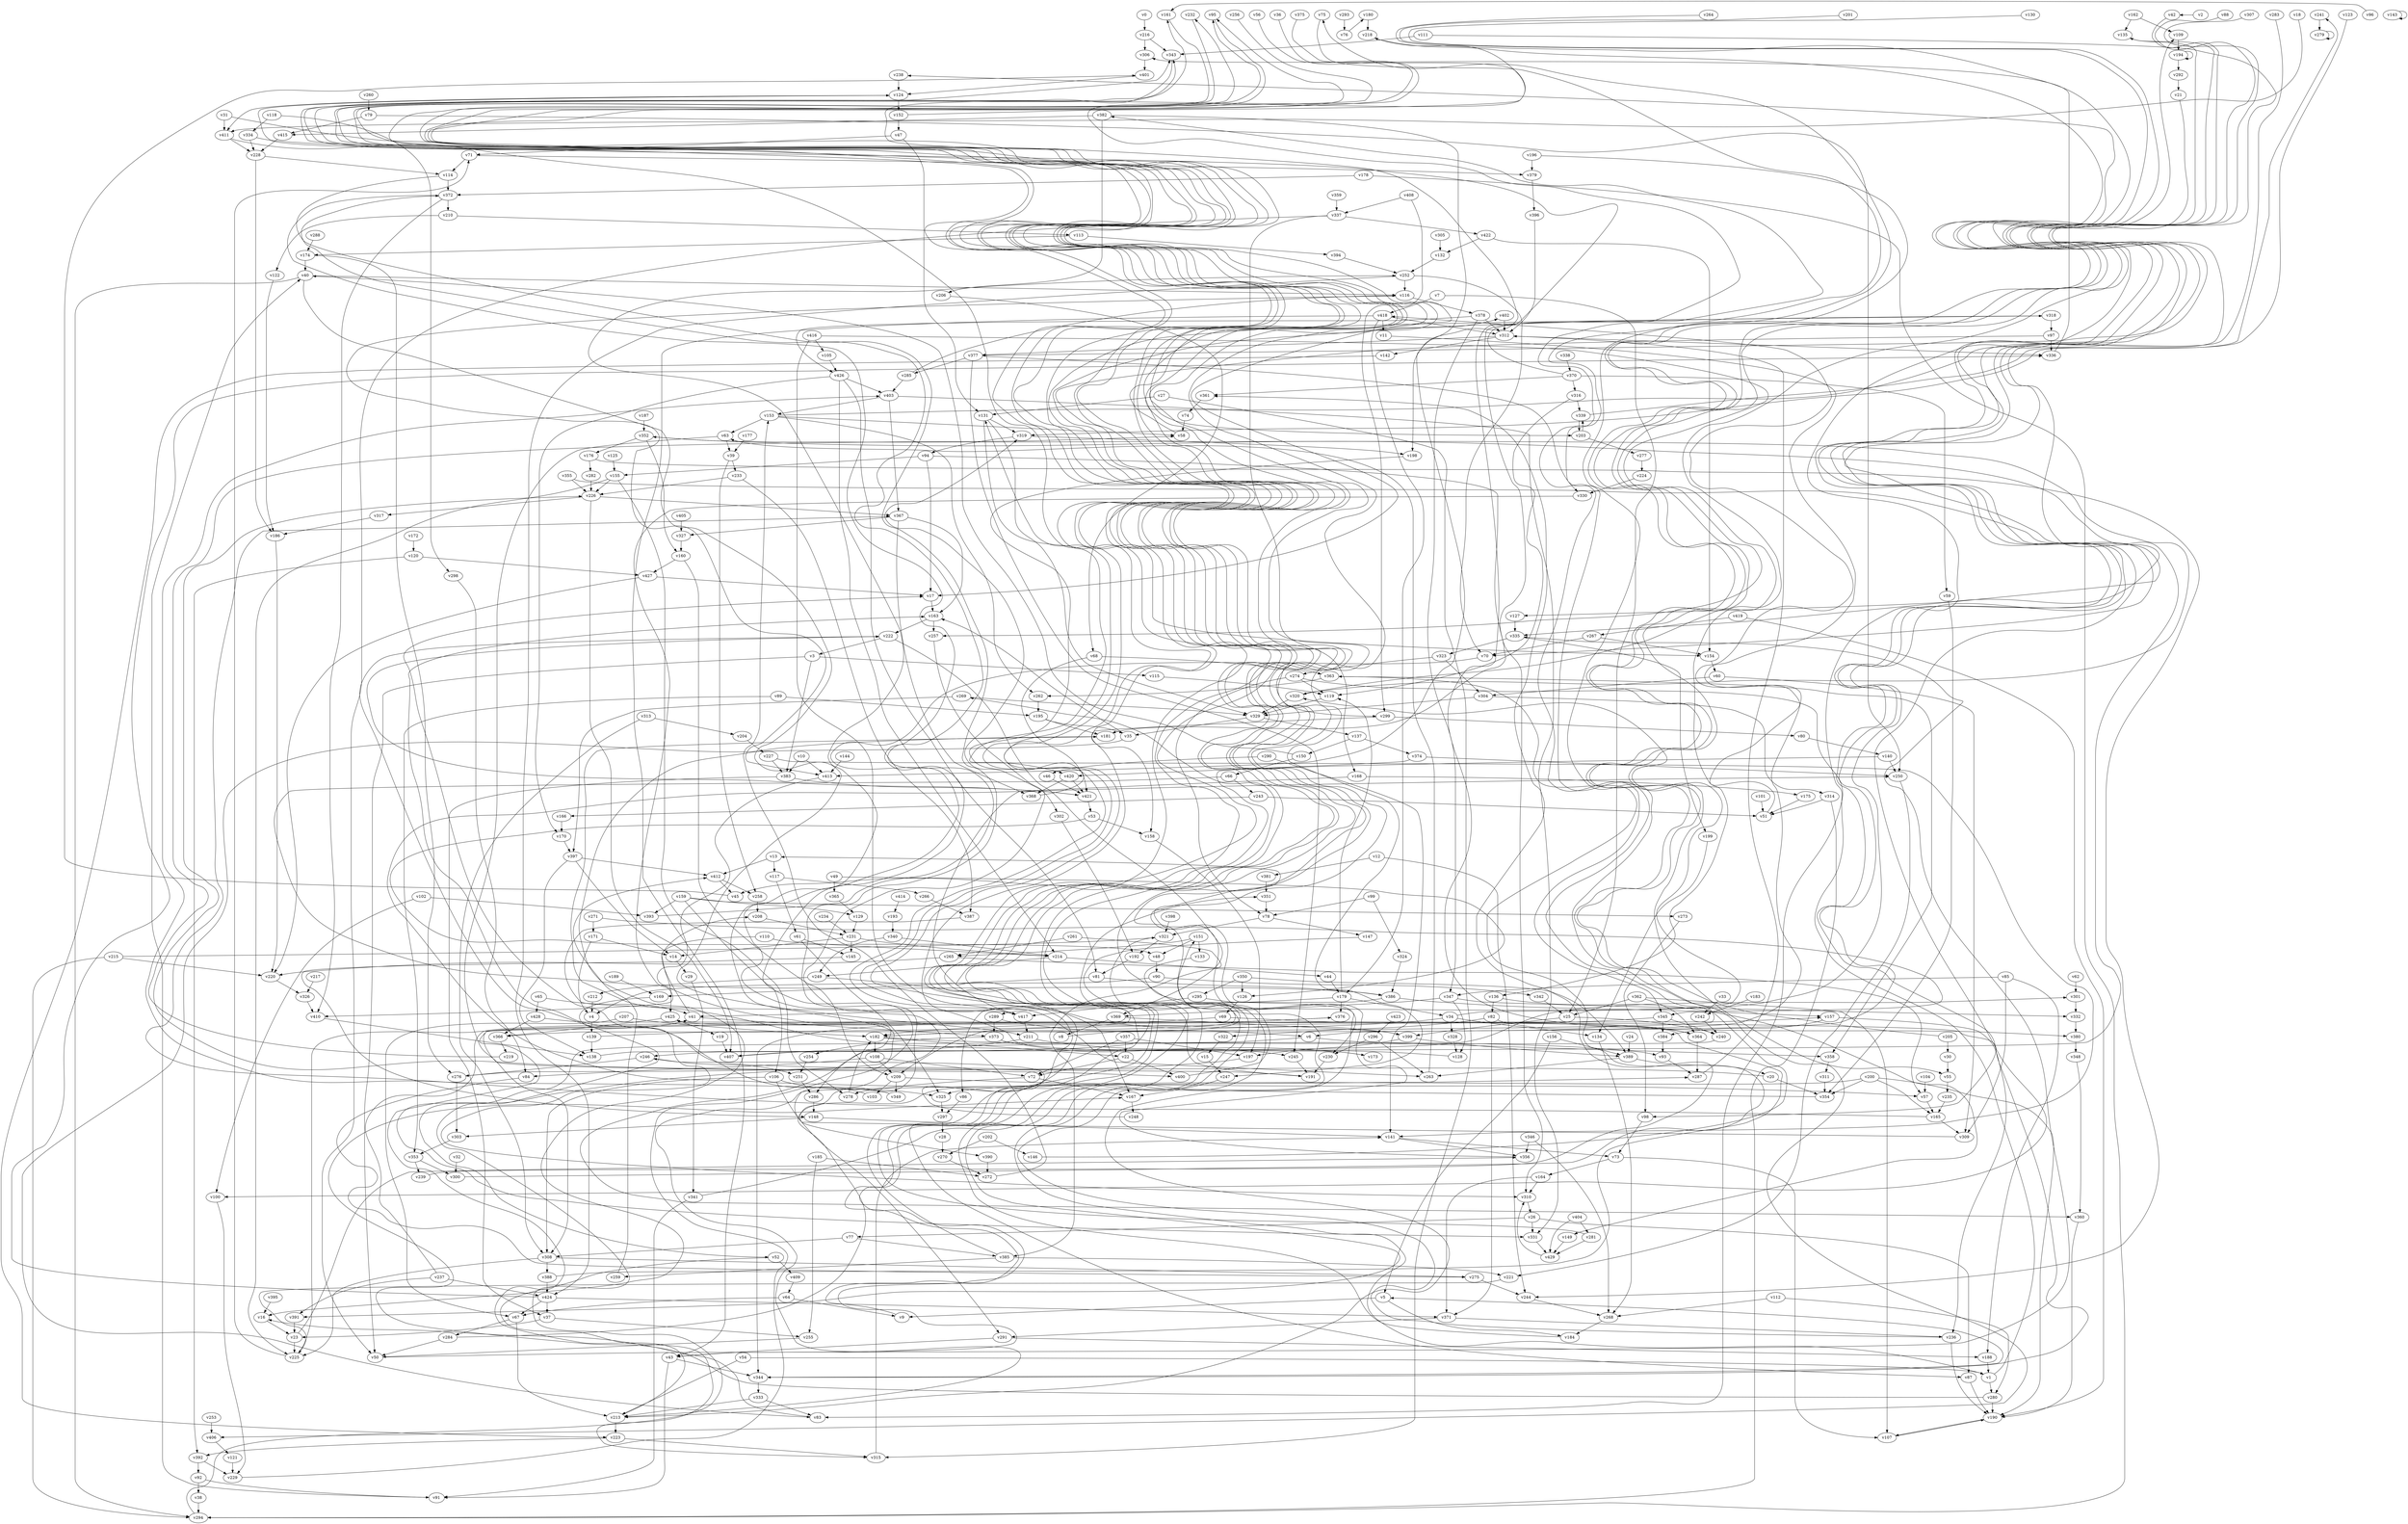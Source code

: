 // Benchmark game 634 - 430 vertices
// time_bound: 91
// targets: v110
digraph G {
    v0 [name="v0", player=0];
    v1 [name="v1", player=1];
    v2 [name="v2", player=0];
    v3 [name="v3", player=1];
    v4 [name="v4", player=1];
    v5 [name="v5", player=1];
    v6 [name="v6", player=1];
    v7 [name="v7", player=1];
    v8 [name="v8", player=0];
    v9 [name="v9", player=0];
    v10 [name="v10", player=1];
    v11 [name="v11", player=0];
    v12 [name="v12", player=0];
    v13 [name="v13", player=0];
    v14 [name="v14", player=1];
    v15 [name="v15", player=0];
    v16 [name="v16", player=0];
    v17 [name="v17", player=1];
    v18 [name="v18", player=0];
    v19 [name="v19", player=0];
    v20 [name="v20", player=1];
    v21 [name="v21", player=1];
    v22 [name="v22", player=0];
    v23 [name="v23", player=1];
    v24 [name="v24", player=1];
    v25 [name="v25", player=0];
    v26 [name="v26", player=0];
    v27 [name="v27", player=0];
    v28 [name="v28", player=1];
    v29 [name="v29", player=1];
    v30 [name="v30", player=0];
    v31 [name="v31", player=0];
    v32 [name="v32", player=1];
    v33 [name="v33", player=0];
    v34 [name="v34", player=1];
    v35 [name="v35", player=1];
    v36 [name="v36", player=1];
    v37 [name="v37", player=1];
    v38 [name="v38", player=1];
    v39 [name="v39", player=0];
    v40 [name="v40", player=0];
    v41 [name="v41", player=0];
    v42 [name="v42", player=0];
    v43 [name="v43", player=1];
    v44 [name="v44", player=1];
    v45 [name="v45", player=1];
    v46 [name="v46", player=0];
    v47 [name="v47", player=1];
    v48 [name="v48", player=0];
    v49 [name="v49", player=1];
    v50 [name="v50", player=0];
    v51 [name="v51", player=0];
    v52 [name="v52", player=0];
    v53 [name="v53", player=1];
    v54 [name="v54", player=1];
    v55 [name="v55", player=1];
    v56 [name="v56", player=0];
    v57 [name="v57", player=1];
    v58 [name="v58", player=0];
    v59 [name="v59", player=1];
    v60 [name="v60", player=1];
    v61 [name="v61", player=1];
    v62 [name="v62", player=0];
    v63 [name="v63", player=1];
    v64 [name="v64", player=1];
    v65 [name="v65", player=0];
    v66 [name="v66", player=1];
    v67 [name="v67", player=0];
    v68 [name="v68", player=1];
    v69 [name="v69", player=0];
    v70 [name="v70", player=0];
    v71 [name="v71", player=1];
    v72 [name="v72", player=0];
    v73 [name="v73", player=1];
    v74 [name="v74", player=0];
    v75 [name="v75", player=0];
    v76 [name="v76", player=0];
    v77 [name="v77", player=0];
    v78 [name="v78", player=0];
    v79 [name="v79", player=0];
    v80 [name="v80", player=0];
    v81 [name="v81", player=0];
    v82 [name="v82", player=1];
    v83 [name="v83", player=1];
    v84 [name="v84", player=0];
    v85 [name="v85", player=1];
    v86 [name="v86", player=1];
    v87 [name="v87", player=0];
    v88 [name="v88", player=1];
    v89 [name="v89", player=1];
    v90 [name="v90", player=1];
    v91 [name="v91", player=1];
    v92 [name="v92", player=0];
    v93 [name="v93", player=0];
    v94 [name="v94", player=0];
    v95 [name="v95", player=1];
    v96 [name="v96", player=1];
    v97 [name="v97", player=0];
    v98 [name="v98", player=0];
    v99 [name="v99", player=1];
    v100 [name="v100", player=0];
    v101 [name="v101", player=1];
    v102 [name="v102", player=0];
    v103 [name="v103", player=0];
    v104 [name="v104", player=0];
    v105 [name="v105", player=0];
    v106 [name="v106", player=1];
    v107 [name="v107", player=0];
    v108 [name="v108", player=0];
    v109 [name="v109", player=1];
    v110 [name="v110", player=0, target=1];
    v111 [name="v111", player=1];
    v112 [name="v112", player=0];
    v113 [name="v113", player=0];
    v114 [name="v114", player=1];
    v115 [name="v115", player=1];
    v116 [name="v116", player=0];
    v117 [name="v117", player=1];
    v118 [name="v118", player=0];
    v119 [name="v119", player=0];
    v120 [name="v120", player=1];
    v121 [name="v121", player=0];
    v122 [name="v122", player=1];
    v123 [name="v123", player=1];
    v124 [name="v124", player=0];
    v125 [name="v125", player=0];
    v126 [name="v126", player=1];
    v127 [name="v127", player=1];
    v128 [name="v128", player=0];
    v129 [name="v129", player=0];
    v130 [name="v130", player=0];
    v131 [name="v131", player=0];
    v132 [name="v132", player=1];
    v133 [name="v133", player=1];
    v134 [name="v134", player=1];
    v135 [name="v135", player=1];
    v136 [name="v136", player=0];
    v137 [name="v137", player=0];
    v138 [name="v138", player=1];
    v139 [name="v139", player=0];
    v140 [name="v140", player=1];
    v141 [name="v141", player=1];
    v142 [name="v142", player=0];
    v143 [name="v143", player=0];
    v144 [name="v144", player=0];
    v145 [name="v145", player=1];
    v146 [name="v146", player=0];
    v147 [name="v147", player=0];
    v148 [name="v148", player=1];
    v149 [name="v149", player=1];
    v150 [name="v150", player=1];
    v151 [name="v151", player=0];
    v152 [name="v152", player=0];
    v153 [name="v153", player=1];
    v154 [name="v154", player=0];
    v155 [name="v155", player=1];
    v156 [name="v156", player=1];
    v157 [name="v157", player=0];
    v158 [name="v158", player=1];
    v159 [name="v159", player=1];
    v160 [name="v160", player=1];
    v161 [name="v161", player=1];
    v162 [name="v162", player=0];
    v163 [name="v163", player=0];
    v164 [name="v164", player=1];
    v165 [name="v165", player=1];
    v166 [name="v166", player=0];
    v167 [name="v167", player=1];
    v168 [name="v168", player=1];
    v169 [name="v169", player=0];
    v170 [name="v170", player=0];
    v171 [name="v171", player=0];
    v172 [name="v172", player=1];
    v173 [name="v173", player=1];
    v174 [name="v174", player=0];
    v175 [name="v175", player=0];
    v176 [name="v176", player=1];
    v177 [name="v177", player=0];
    v178 [name="v178", player=0];
    v179 [name="v179", player=1];
    v180 [name="v180", player=0];
    v181 [name="v181", player=0];
    v182 [name="v182", player=1];
    v183 [name="v183", player=1];
    v184 [name="v184", player=1];
    v185 [name="v185", player=1];
    v186 [name="v186", player=0];
    v187 [name="v187", player=0];
    v188 [name="v188", player=1];
    v189 [name="v189", player=1];
    v190 [name="v190", player=1];
    v191 [name="v191", player=1];
    v192 [name="v192", player=0];
    v193 [name="v193", player=1];
    v194 [name="v194", player=1];
    v195 [name="v195", player=1];
    v196 [name="v196", player=1];
    v197 [name="v197", player=0];
    v198 [name="v198", player=0];
    v199 [name="v199", player=0];
    v200 [name="v200", player=1];
    v201 [name="v201", player=1];
    v202 [name="v202", player=0];
    v203 [name="v203", player=0];
    v204 [name="v204", player=0];
    v205 [name="v205", player=1];
    v206 [name="v206", player=0];
    v207 [name="v207", player=1];
    v208 [name="v208", player=1];
    v209 [name="v209", player=0];
    v210 [name="v210", player=1];
    v211 [name="v211", player=1];
    v212 [name="v212", player=0];
    v213 [name="v213", player=0];
    v214 [name="v214", player=0];
    v215 [name="v215", player=1];
    v216 [name="v216", player=1];
    v217 [name="v217", player=0];
    v218 [name="v218", player=1];
    v219 [name="v219", player=1];
    v220 [name="v220", player=1];
    v221 [name="v221", player=1];
    v222 [name="v222", player=0];
    v223 [name="v223", player=1];
    v224 [name="v224", player=0];
    v225 [name="v225", player=0];
    v226 [name="v226", player=0];
    v227 [name="v227", player=1];
    v228 [name="v228", player=0];
    v229 [name="v229", player=1];
    v230 [name="v230", player=0];
    v231 [name="v231", player=0];
    v232 [name="v232", player=1];
    v233 [name="v233", player=1];
    v234 [name="v234", player=0];
    v235 [name="v235", player=0];
    v236 [name="v236", player=0];
    v237 [name="v237", player=1];
    v238 [name="v238", player=1];
    v239 [name="v239", player=1];
    v240 [name="v240", player=1];
    v241 [name="v241", player=0];
    v242 [name="v242", player=0];
    v243 [name="v243", player=1];
    v244 [name="v244", player=0];
    v245 [name="v245", player=1];
    v246 [name="v246", player=1];
    v247 [name="v247", player=1];
    v248 [name="v248", player=1];
    v249 [name="v249", player=1];
    v250 [name="v250", player=1];
    v251 [name="v251", player=0];
    v252 [name="v252", player=0];
    v253 [name="v253", player=0];
    v254 [name="v254", player=0];
    v255 [name="v255", player=0];
    v256 [name="v256", player=1];
    v257 [name="v257", player=0];
    v258 [name="v258", player=1];
    v259 [name="v259", player=1];
    v260 [name="v260", player=0];
    v261 [name="v261", player=0];
    v262 [name="v262", player=0];
    v263 [name="v263", player=0];
    v264 [name="v264", player=1];
    v265 [name="v265", player=0];
    v266 [name="v266", player=1];
    v267 [name="v267", player=1];
    v268 [name="v268", player=0];
    v269 [name="v269", player=1];
    v270 [name="v270", player=1];
    v271 [name="v271", player=0];
    v272 [name="v272", player=1];
    v273 [name="v273", player=0];
    v274 [name="v274", player=1];
    v275 [name="v275", player=1];
    v276 [name="v276", player=1];
    v277 [name="v277", player=0];
    v278 [name="v278", player=1];
    v279 [name="v279", player=0];
    v280 [name="v280", player=0];
    v281 [name="v281", player=0];
    v282 [name="v282", player=0];
    v283 [name="v283", player=1];
    v284 [name="v284", player=1];
    v285 [name="v285", player=1];
    v286 [name="v286", player=0];
    v287 [name="v287", player=0];
    v288 [name="v288", player=1];
    v289 [name="v289", player=1];
    v290 [name="v290", player=0];
    v291 [name="v291", player=1];
    v292 [name="v292", player=0];
    v293 [name="v293", player=0];
    v294 [name="v294", player=1];
    v295 [name="v295", player=0];
    v296 [name="v296", player=0];
    v297 [name="v297", player=1];
    v298 [name="v298", player=1];
    v299 [name="v299", player=0];
    v300 [name="v300", player=1];
    v301 [name="v301", player=1];
    v302 [name="v302", player=0];
    v303 [name="v303", player=1];
    v304 [name="v304", player=1];
    v305 [name="v305", player=1];
    v306 [name="v306", player=1];
    v307 [name="v307", player=1];
    v308 [name="v308", player=0];
    v309 [name="v309", player=0];
    v310 [name="v310", player=0];
    v311 [name="v311", player=1];
    v312 [name="v312", player=0];
    v313 [name="v313", player=1];
    v314 [name="v314", player=0];
    v315 [name="v315", player=0];
    v316 [name="v316", player=1];
    v317 [name="v317", player=0];
    v318 [name="v318", player=1];
    v319 [name="v319", player=0];
    v320 [name="v320", player=0];
    v321 [name="v321", player=0];
    v322 [name="v322", player=0];
    v323 [name="v323", player=0];
    v324 [name="v324", player=0];
    v325 [name="v325", player=1];
    v326 [name="v326", player=0];
    v327 [name="v327", player=1];
    v328 [name="v328", player=0];
    v329 [name="v329", player=0];
    v330 [name="v330", player=1];
    v331 [name="v331", player=0];
    v332 [name="v332", player=1];
    v333 [name="v333", player=0];
    v334 [name="v334", player=0];
    v335 [name="v335", player=0];
    v336 [name="v336", player=0];
    v337 [name="v337", player=1];
    v338 [name="v338", player=0];
    v339 [name="v339", player=0];
    v340 [name="v340", player=0];
    v341 [name="v341", player=0];
    v342 [name="v342", player=1];
    v343 [name="v343", player=1];
    v344 [name="v344", player=1];
    v345 [name="v345", player=1];
    v346 [name="v346", player=0];
    v347 [name="v347", player=1];
    v348 [name="v348", player=1];
    v349 [name="v349", player=1];
    v350 [name="v350", player=1];
    v351 [name="v351", player=0];
    v352 [name="v352", player=1];
    v353 [name="v353", player=1];
    v354 [name="v354", player=1];
    v355 [name="v355", player=1];
    v356 [name="v356", player=0];
    v357 [name="v357", player=1];
    v358 [name="v358", player=0];
    v359 [name="v359", player=1];
    v360 [name="v360", player=1];
    v361 [name="v361", player=1];
    v362 [name="v362", player=1];
    v363 [name="v363", player=0];
    v364 [name="v364", player=0];
    v365 [name="v365", player=1];
    v366 [name="v366", player=1];
    v367 [name="v367", player=0];
    v368 [name="v368", player=0];
    v369 [name="v369", player=1];
    v370 [name="v370", player=0];
    v371 [name="v371", player=0];
    v372 [name="v372", player=0];
    v373 [name="v373", player=1];
    v374 [name="v374", player=1];
    v375 [name="v375", player=1];
    v376 [name="v376", player=1];
    v377 [name="v377", player=0];
    v378 [name="v378", player=1];
    v379 [name="v379", player=0];
    v380 [name="v380", player=1];
    v381 [name="v381", player=0];
    v382 [name="v382", player=0];
    v383 [name="v383", player=0];
    v384 [name="v384", player=1];
    v385 [name="v385", player=1];
    v386 [name="v386", player=0];
    v387 [name="v387", player=0];
    v388 [name="v388", player=1];
    v389 [name="v389", player=0];
    v390 [name="v390", player=0];
    v391 [name="v391", player=1];
    v392 [name="v392", player=0];
    v393 [name="v393", player=1];
    v394 [name="v394", player=1];
    v395 [name="v395", player=1];
    v396 [name="v396", player=1];
    v397 [name="v397", player=1];
    v398 [name="v398", player=0];
    v399 [name="v399", player=0];
    v400 [name="v400", player=1];
    v401 [name="v401", player=0];
    v402 [name="v402", player=1];
    v403 [name="v403", player=0];
    v404 [name="v404", player=0];
    v405 [name="v405", player=1];
    v406 [name="v406", player=0];
    v407 [name="v407", player=1];
    v408 [name="v408", player=0];
    v409 [name="v409", player=0];
    v410 [name="v410", player=0];
    v411 [name="v411", player=1];
    v412 [name="v412", player=1];
    v413 [name="v413", player=0];
    v414 [name="v414", player=1];
    v415 [name="v415", player=0];
    v416 [name="v416", player=1];
    v417 [name="v417", player=0];
    v418 [name="v418", player=0];
    v419 [name="v419", player=1];
    v420 [name="v420", player=1];
    v421 [name="v421", player=1];
    v422 [name="v422", player=0];
    v423 [name="v423", player=1];
    v424 [name="v424", player=1];
    v425 [name="v425", player=1];
    v426 [name="v426", player=1];
    v427 [name="v427", player=1];
    v428 [name="v428", player=0];
    v429 [name="v429", player=0];

    v0 -> v216;
    v1 -> v109 [constraint="t mod 4 == 0"];
    v2 -> v42 [constraint="t mod 2 == 0"];
    v3 -> v115;
    v4 -> v139;
    v5 -> v9;
    v6 -> v286;
    v7 -> v25;
    v8 -> v13 [constraint="t mod 5 == 0"];
    v9 -> v269 [constraint="t mod 4 == 3"];
    v10 -> v383;
    v11 -> v182 [constraint="t mod 3 == 0"];
    v12 -> v381;
    v13 -> v412;
    v14 -> v29;
    v15 -> v247;
    v16 -> v23;
    v17 -> v163;
    v18 -> v411 [constraint="t mod 2 == 0"];
    v19 -> v407;
    v20 -> v226 [constraint="t mod 4 == 1"];
    v21 -> v344 [constraint="t < 7"];
    v22 -> v400;
    v23 -> v356 [constraint="t < 10"];
    v24 -> v389;
    v25 -> v399;
    v26 -> v87;
    v27 -> v315;
    v28 -> v270;
    v29 -> v341;
    v30 -> v55;
    v31 -> v203 [constraint="t mod 5 == 0"];
    v32 -> v300;
    v33 -> v242;
    v34 -> v320 [constraint="t mod 2 == 0"];
    v35 -> v83 [constraint="t < 10"];
    v36 -> v413 [constraint="t mod 3 == 2"];
    v37 -> v255;
    v38 -> v294;
    v39 -> v258;
    v40 -> v211 [constraint="t < 13"];
    v41 -> v373;
    v42 -> v289 [constraint="t mod 4 == 3"];
    v43 -> v161 [constraint="t mod 3 == 1"];
    v44 -> v179;
    v45 -> v401 [constraint="t >= 1"];
    v46 -> v421;
    v47 -> v71;
    v48 -> v90;
    v49 -> v126 [constraint="t mod 5 == 4"];
    v50 -> v335 [constraint="t mod 2 == 0"];
    v51 -> v418 [constraint="t mod 4 == 1"];
    v52 -> v315 [constraint="t >= 4"];
    v53 -> v48 [constraint="t mod 3 == 0"];
    v54 -> v1;
    v55 -> v235;
    v56 -> v17 [constraint="t < 13"];
    v57 -> v165;
    v58 -> v95 [constraint="t mod 3 == 1"];
    v59 -> v354;
    v60 -> v304;
    v61 -> v145;
    v62 -> v301;
    v63 -> v39;
    v64 -> v67;
    v65 -> v428;
    v66 -> v386 [constraint="t < 12"];
    v67 -> v284;
    v68 -> v363;
    v69 -> v344;
    v70 -> v213 [constraint="t mod 2 == 0"];
    v71 -> v379;
    v72 -> v278;
    v73 -> v164;
    v74 -> v58;
    v75 -> v345 [constraint="t mod 2 == 0"];
    v76 -> v180 [constraint="t < 11"];
    v77 -> v308;
    v78 -> v147;
    v79 -> v415;
    v80 -> v140;
    v81 -> v386;
    v82 -> v371;
    v83 -> v16 [constraint="t < 7"];
    v84 -> v275 [constraint="t mod 3 == 2"];
    v85 -> v309;
    v86 -> v297;
    v87 -> v190;
    v88 -> v377 [constraint="t >= 5"];
    v89 -> v195;
    v90 -> v4;
    v91 -> v40;
    v92 -> v38;
    v93 -> v287;
    v94 -> v155;
    v95 -> v213 [constraint="t mod 4 == 3"];
    v96 -> v161 [constraint="t >= 2"];
    v97 -> v299 [constraint="t >= 5"];
    v98 -> v73;
    v99 -> v78;
    v100 -> v229;
    v101 -> v51;
    v102 -> v100;
    v103 -> v17 [constraint="t < 9"];
    v104 -> v57;
    v105 -> v426;
    v106 -> v291;
    v107 -> v190 [constraint="t < 6"];
    v108 -> v72;
    v109 -> v194;
    v110 -> v425;
    v111 -> v335 [constraint="t < 5"];
    v112 -> v280;
    v113 -> v394;
    v114 -> v390 [constraint="t < 14"];
    v115 -> v119;
    v116 -> v413 [constraint="t >= 3"];
    v117 -> v61;
    v118 -> v298;
    v119 -> v329;
    v120 -> v392;
    v121 -> v229;
    v122 -> v186;
    v123 -> v319 [constraint="t < 7"];
    v124 -> v152;
    v125 -> v155;
    v126 -> v69;
    v127 -> v335;
    v128 -> v181 [constraint="t mod 4 == 2"];
    v129 -> v231;
    v130 -> v136 [constraint="t >= 5"];
    v131 -> v420 [constraint="t < 14"];
    v132 -> v252;
    v133 -> v366 [constraint="t mod 2 == 0"];
    v134 -> v268;
    v135 -> v6 [constraint="t mod 3 == 2"];
    v136 -> v149 [constraint="t >= 4"];
    v137 -> v374;
    v138 -> v352 [constraint="t < 8"];
    v139 -> v318 [constraint="t mod 2 == 0"];
    v140 -> v246 [constraint="t mod 5 == 3"];
    v141 -> v356;
    v142 -> v223 [constraint="t mod 5 == 4"];
    v143 -> v143;
    v144 -> v413;
    v145 -> v148 [constraint="t < 9"];
    v146 -> v75 [constraint="t mod 5 == 3"];
    v147 -> v391 [constraint="t < 6"];
    v148 -> v303;
    v149 -> v429;
    v150 -> v40;
    v151 -> v133;
    v152 -> v218 [constraint="t mod 3 == 1"];
    v153 -> v135 [constraint="t mod 5 == 1"];
    v154 -> v60;
    v155 -> v278;
    v156 -> v389;
    v157 -> v236;
    v158 -> v197;
    v159 -> v106;
    v160 -> v427;
    v161 -> v191 [constraint="t < 13"];
    v162 -> v135;
    v163 -> v222;
    v164 -> v310;
    v165 -> v367 [constraint="t >= 4"];
    v166 -> v170;
    v167 -> v248;
    v168 -> v175;
    v169 -> v310 [constraint="t >= 1"];
    v170 -> v397;
    v171 -> v4;
    v172 -> v120;
    v173 -> v319 [constraint="t mod 3 == 1"];
    v174 -> v276;
    v175 -> v51;
    v176 -> v244 [constraint="t >= 5"];
    v177 -> v39;
    v178 -> v294;
    v179 -> v119;
    v180 -> v218;
    v181 -> v16 [constraint="t < 12"];
    v182 -> v93;
    v183 -> v242;
    v184 -> v351 [constraint="t mod 4 == 3"];
    v185 -> v272;
    v186 -> v220;
    v187 -> v352;
    v188 -> v1;
    v189 -> v169;
    v190 -> v107;
    v191 -> v163 [constraint="t < 7"];
    v192 -> v81;
    v193 -> v340;
    v194 -> v292;
    v195 -> v35;
    v196 -> v406 [constraint="t >= 4"];
    v197 -> v52 [constraint="t mod 3 == 0"];
    v198 -> v263 [constraint="t < 8"];
    v199 -> v134;
    v200 -> v325;
    v201 -> v257 [constraint="t mod 5 == 3"];
    v202 -> v146;
    v203 -> v339;
    v204 -> v227;
    v205 -> v238 [constraint="t < 7"];
    v206 -> v68;
    v207 -> v182;
    v208 -> v231;
    v209 -> v57;
    v210 -> v113;
    v211 -> v173;
    v212 -> v4;
    v213 -> v157 [constraint="t >= 5"];
    v214 -> v44;
    v215 -> v321 [constraint="t mod 5 == 0"];
    v216 -> v306;
    v217 -> v326;
    v218 -> v182 [constraint="t mod 2 == 1"];
    v219 -> v58 [constraint="t mod 2 == 0"];
    v220 -> v326;
    v221 -> v225 [constraint="t >= 4"];
    v222 -> v369;
    v223 -> v315;
    v224 -> v330;
    v225 -> v41;
    v226 -> v367;
    v227 -> v141 [constraint="t mod 4 == 0"];
    v228 -> v114;
    v229 -> v252 [constraint="t < 10"];
    v230 -> v191;
    v231 -> v14;
    v232 -> v87 [constraint="t mod 3 == 2"];
    v233 -> v387;
    v234 -> v231;
    v235 -> v165;
    v236 -> v151 [constraint="t < 6"];
    v237 -> v376 [constraint="t mod 4 == 2"];
    v238 -> v124;
    v239 -> v361 [constraint="t mod 5 == 0"];
    v240 -> v331 [constraint="t >= 2"];
    v241 -> v279;
    v242 -> v240;
    v243 -> v166;
    v244 -> v268;
    v245 -> v191;
    v246 -> v251;
    v247 -> v167;
    v248 -> v131 [constraint="t < 15"];
    v249 -> v212;
    v250 -> v221;
    v251 -> v286;
    v252 -> v116;
    v253 -> v406;
    v254 -> v251;
    v255 -> v50 [constraint="t < 15"];
    v256 -> v247 [constraint="t mod 4 == 2"];
    v257 -> v302;
    v258 -> v208;
    v259 -> v412;
    v260 -> v79;
    v261 -> v265;
    v262 -> v195;
    v263 -> v63;
    v264 -> v55 [constraint="t mod 5 == 0"];
    v265 -> v220;
    v266 -> v387;
    v267 -> v70;
    v268 -> v184;
    v269 -> v397;
    v270 -> v272;
    v271 -> v345 [constraint="t < 6"];
    v272 -> v153;
    v273 -> v98;
    v274 -> v83;
    v275 -> v244;
    v276 -> v303;
    v277 -> v224;
    v278 -> v182;
    v279 -> v279 [constraint="t >= 2"];
    v280 -> v167 [constraint="t >= 4"];
    v281 -> v246 [constraint="t < 5"];
    v282 -> v226;
    v283 -> v127 [constraint="t >= 5"];
    v284 -> v343 [constraint="t < 7"];
    v285 -> v116;
    v286 -> v148;
    v287 -> v312;
    v288 -> v174;
    v289 -> v6 [constraint="t >= 3"];
    v290 -> v46;
    v291 -> v188;
    v292 -> v21;
    v293 -> v76;
    v294 -> v222 [constraint="t < 5"];
    v295 -> v417;
    v296 -> v230;
    v297 -> v28;
    v298 -> v84;
    v299 -> v80;
    v300 -> v363 [constraint="t mod 5 == 2"];
    v301 -> v332;
    v302 -> v192;
    v303 -> v353;
    v304 -> v314;
    v305 -> v132;
    v306 -> v401;
    v307 -> v100 [constraint="t < 15"];
    v308 -> v388;
    v309 -> v287 [constraint="t >= 5"];
    v310 -> v26;
    v311 -> v354;
    v312 -> v142;
    v313 -> v308;
    v314 -> v51;
    v315 -> v141;
    v316 -> v119 [constraint="t < 15"];
    v317 -> v186;
    v318 -> v45 [constraint="t mod 4 == 1"];
    v319 -> v198;
    v320 -> v352 [constraint="t >= 5"];
    v321 -> v1 [constraint="t >= 3"];
    v322 -> v15;
    v323 -> v274;
    v324 -> v386;
    v325 -> v297;
    v326 -> v410;
    v327 -> v160;
    v328 -> v128;
    v329 -> v35;
    v330 -> v410 [constraint="t < 12"];
    v331 -> v429;
    v332 -> v380;
    v333 -> v83;
    v334 -> v380 [constraint="t >= 1"];
    v335 -> v199;
    v336 -> v306;
    v337 -> v422;
    v338 -> v370;
    v339 -> v241 [constraint="t mod 3 == 1"];
    v340 -> v249;
    v341 -> v232 [constraint="t < 11"];
    v342 -> v25;
    v343 -> v154 [constraint="t < 13"];
    v344 -> v5 [constraint="t mod 3 == 2"];
    v345 -> v209;
    v346 -> v356;
    v347 -> v128;
    v348 -> v360;
    v349 -> v403 [constraint="t mod 5 == 3"];
    v350 -> v295;
    v351 -> v78;
    v352 -> v160;
    v353 -> v300;
    v354 -> v250 [constraint="t < 15"];
    v355 -> v70 [constraint="t >= 3"];
    v356 -> v95 [constraint="t >= 1"];
    v357 -> v197;
    v358 -> v311;
    v359 -> v337;
    v360 -> v190;
    v361 -> v74;
    v362 -> v107;
    v363 -> v262;
    v364 -> v287;
    v365 -> v129;
    v366 -> v219;
    v367 -> v327;
    v368 -> v124 [constraint="t < 13"];
    v369 -> v399;
    v370 -> v382 [constraint="t mod 5 == 1"];
    v371 -> v236;
    v372 -> v276 [constraint="t mod 5 == 3"];
    v373 -> v245;
    v374 -> v420;
    v375 -> v181 [constraint="t < 15"];
    v376 -> v400 [constraint="t mod 3 == 0"];
    v377 -> v245;
    v378 -> v426 [constraint="t >= 5"];
    v379 -> v396;
    v380 -> v348;
    v381 -> v351;
    v382 -> v206;
    v383 -> v37;
    v384 -> v93;
    v385 -> v343 [constraint="t >= 1"];
    v386 -> v86;
    v387 -> v417 [constraint="t < 15"];
    v388 -> v425 [constraint="t < 10"];
    v389 -> v263;
    v390 -> v272;
    v391 -> v23;
    v392 -> v229;
    v393 -> v372 [constraint="t mod 2 == 1"];
    v394 -> v252;
    v395 -> v16;
    v396 -> v312;
    v397 -> v14;
    v398 -> v321;
    v399 -> v197;
    v400 -> v402 [constraint="t < 12"];
    v401 -> v124;
    v402 -> v312;
    v403 -> v331;
    v404 -> v429;
    v405 -> v327;
    v406 -> v121;
    v407 -> v301 [constraint="t mod 2 == 0"];
    v408 -> v299;
    v409 -> v64;
    v410 -> v138 [constraint="t >= 4"];
    v411 -> v399 [constraint="t < 15"];
    v412 -> v45;
    v413 -> v360 [constraint="t >= 1"];
    v414 -> v193;
    v415 -> v228;
    v416 -> v320 [constraint="t mod 3 == 1"];
    v417 -> v211;
    v418 -> v11;
    v419 -> v190;
    v420 -> v368;
    v421 -> v222 [constraint="t < 10"];
    v422 -> v132;
    v423 -> v296;
    v424 -> v336 [constraint="t >= 4"];
    v425 -> v366;
    v426 -> v170;
    v427 -> v220;
    v428 -> v98 [constraint="t < 14"];
    v429 -> v310;
    v399 -> v389;
    v214 -> v249;
    v153 -> v58;
    v252 -> v424;
    v141 -> v73;
    v397 -> v138;
    v371 -> v291;
    v426 -> v214;
    v136 -> v82;
    v226 -> v407;
    v388 -> v424;
    v339 -> v203;
    v106 -> v308;
    v13 -> v117;
    v26 -> v77;
    v67 -> v213;
    v377 -> v330;
    v120 -> v427;
    v215 -> v220;
    v209 -> v103;
    v252 -> v70;
    v94 -> v310;
    v403 -> v153;
    v139 -> v138;
    v403 -> v367;
    v26 -> v331;
    v312 -> v336;
    v35 -> v163;
    v246 -> v276;
    v347 -> v332;
    v215 -> v294;
    v352 -> v176;
    v337 -> v168;
    v5 -> v184;
    v37 -> v23;
    v211 -> v407;
    v1 -> v280;
    v416 -> v417;
    v159 -> v273;
    v333 -> v213;
    v72 -> v167;
    v378 -> v347;
    v81 -> v169;
    v382 -> v415;
    v159 -> v393;
    v116 -> v378;
    v152 -> v47;
    v94 -> v17;
    v420 -> v421;
    v155 -> v226;
    v261 -> v385;
    v425 -> v19;
    v295 -> v230;
    v249 -> v167;
    v345 -> v240;
    v150 -> v66;
    v69 -> v364;
    v89 -> v353;
    v312 -> v377;
    v182 -> v108;
    v427 -> v17;
    v385 -> v221;
    v428 -> v366;
    v49 -> v365;
    v372 -> v410;
    v207 -> v67;
    v148 -> v141;
    v34 -> v182;
    v210 -> v122;
    v164 -> v371;
    v321 -> v192;
    v350 -> v126;
    v372 -> v210;
    v200 -> v190;
    v40 -> v116;
    v281 -> v429;
    v308 -> v225;
    v40 -> v294;
    v424 -> v371;
    v3 -> v383;
    v424 -> v37;
    v269 -> v329;
    v280 -> v190;
    v209 -> v349;
    v378 -> v312;
    v179 -> v41;
    v228 -> v186;
    v202 -> v270;
    v418 -> v312;
    v374 -> v250;
    v43 -> v344;
    v397 -> v412;
    v345 -> v384;
    v174 -> v40;
    v341 -> v91;
    v411 -> v228;
    v27 -> v131;
    v47 -> v131;
    v213 -> v223;
    v124 -> v411;
    v223 -> v392;
    v225 -> v71;
    v182 -> v22;
    v176 -> v282;
    v153 -> v63;
    v78 -> v321;
    v85 -> v188;
    v6 -> v358;
    v153 -> v262;
    v41 -> v208;
    v236 -> v190;
    v102 -> v393;
    v159 -> v129;
    v285 -> v403;
    v227 -> v383;
    v284 -> v50;
    v237 -> v424;
    v54 -> v213;
    v370 -> v59;
    v111 -> v343;
    v426 -> v81;
    v319 -> v94;
    v369 -> v8;
    v347 -> v369;
    v73 -> v107;
    v373 -> v254;
    v20 -> v354;
    v353 -> v239;
    v196 -> v379;
    v419 -> v267;
    v118 -> v334;
    v7 -> v418;
    v362 -> v364;
    v382 -> v198;
    v355 -> v226;
    v179 -> v34;
    v163 -> v257;
    v392 -> v92;
    v329 -> v137;
    v106 -> v325;
    v10 -> v413;
    v357 -> v72;
    v151 -> v48;
    v274 -> v119;
    v65 -> v41;
    v114 -> v372;
    v313 -> v204;
    v422 -> v154;
    v362 -> v25;
    v151 -> v265;
    v108 -> v209;
    v267 -> v154;
    v171 -> v14;
    v60 -> v309;
    v34 -> v134;
    v367 -> v163;
    v131 -> v319;
    v316 -> v339;
    v418 -> v179;
    v25 -> v240;
    v233 -> v226;
    v304 -> v329;
    v271 -> v171;
    v323 -> v304;
    v85 -> v347;
    v3 -> v50;
    v308 -> v275;
    v179 -> v376;
    v346 -> v268;
    v203 -> v277;
    v421 -> v53;
    v291 -> v43;
    v22 -> v72;
    v131 -> v329;
    v64 -> v9;
    v79 -> v250;
    v168 -> v417;
    v110 -> v214;
    v357 -> v22;
    v34 -> v328;
    v160 -> v209;
    v320 -> v329;
    v408 -> v337;
    v335 -> v323;
    v157 -> v384;
    v117 -> v266;
    v68 -> v421;
    v418 -> v43;
    v337 -> v50;
    v200 -> v165;
    v162 -> v109;
    v39 -> v233;
    v296 -> v263;
    v265 -> v57;
    v178 -> v372;
    v243 -> v51;
    v385 -> v259;
    v412 -> v258;
    v383 -> v421;
    v237 -> v391;
    v90 -> v342;
    v367 -> v368;
    v140 -> v250;
    v370 -> v316;
    v77 -> v385;
    v226 -> v317;
    v340 -> v214;
    v289 -> v373;
    v222 -> v3;
    v112 -> v268;
    v389 -> v20;
    v344 -> v333;
    v82 -> v364;
    v404 -> v281;
    v155 -> v225;
    v274 -> v78;
    v82 -> v322;
    v370 -> v361;
    v113 -> v174;
    v386 -> v157;
    v43 -> v91;
    v416 -> v105;
    v61 -> v325;
    v23 -> v225;
    v31 -> v411;
    v185 -> v255;
    v156 -> v5;
    v424 -> v67;
    v63 -> v308;
    v52 -> v409;
    v97 -> v336;
    v108 -> v84;
    v334 -> v228;
    v71 -> v114;
    v299 -> v158;
    v205 -> v30;
    v216 -> v343;
    v200 -> v354;
    v53 -> v158;
    v137 -> v150;
    v290 -> v141;
    v231 -> v145;
    v318 -> v97;
    v350 -> v389;
    v314 -> v294;
    v377 -> v285;
    v66 -> v243;
    v92 -> v91;
    v195 -> v181;
    v12 -> v244;
    v363 -> v358;
    v194 -> v194;
    v231 -> v214;
    v99 -> v324;
    v426 -> v403;
    v165 -> v309;
}
